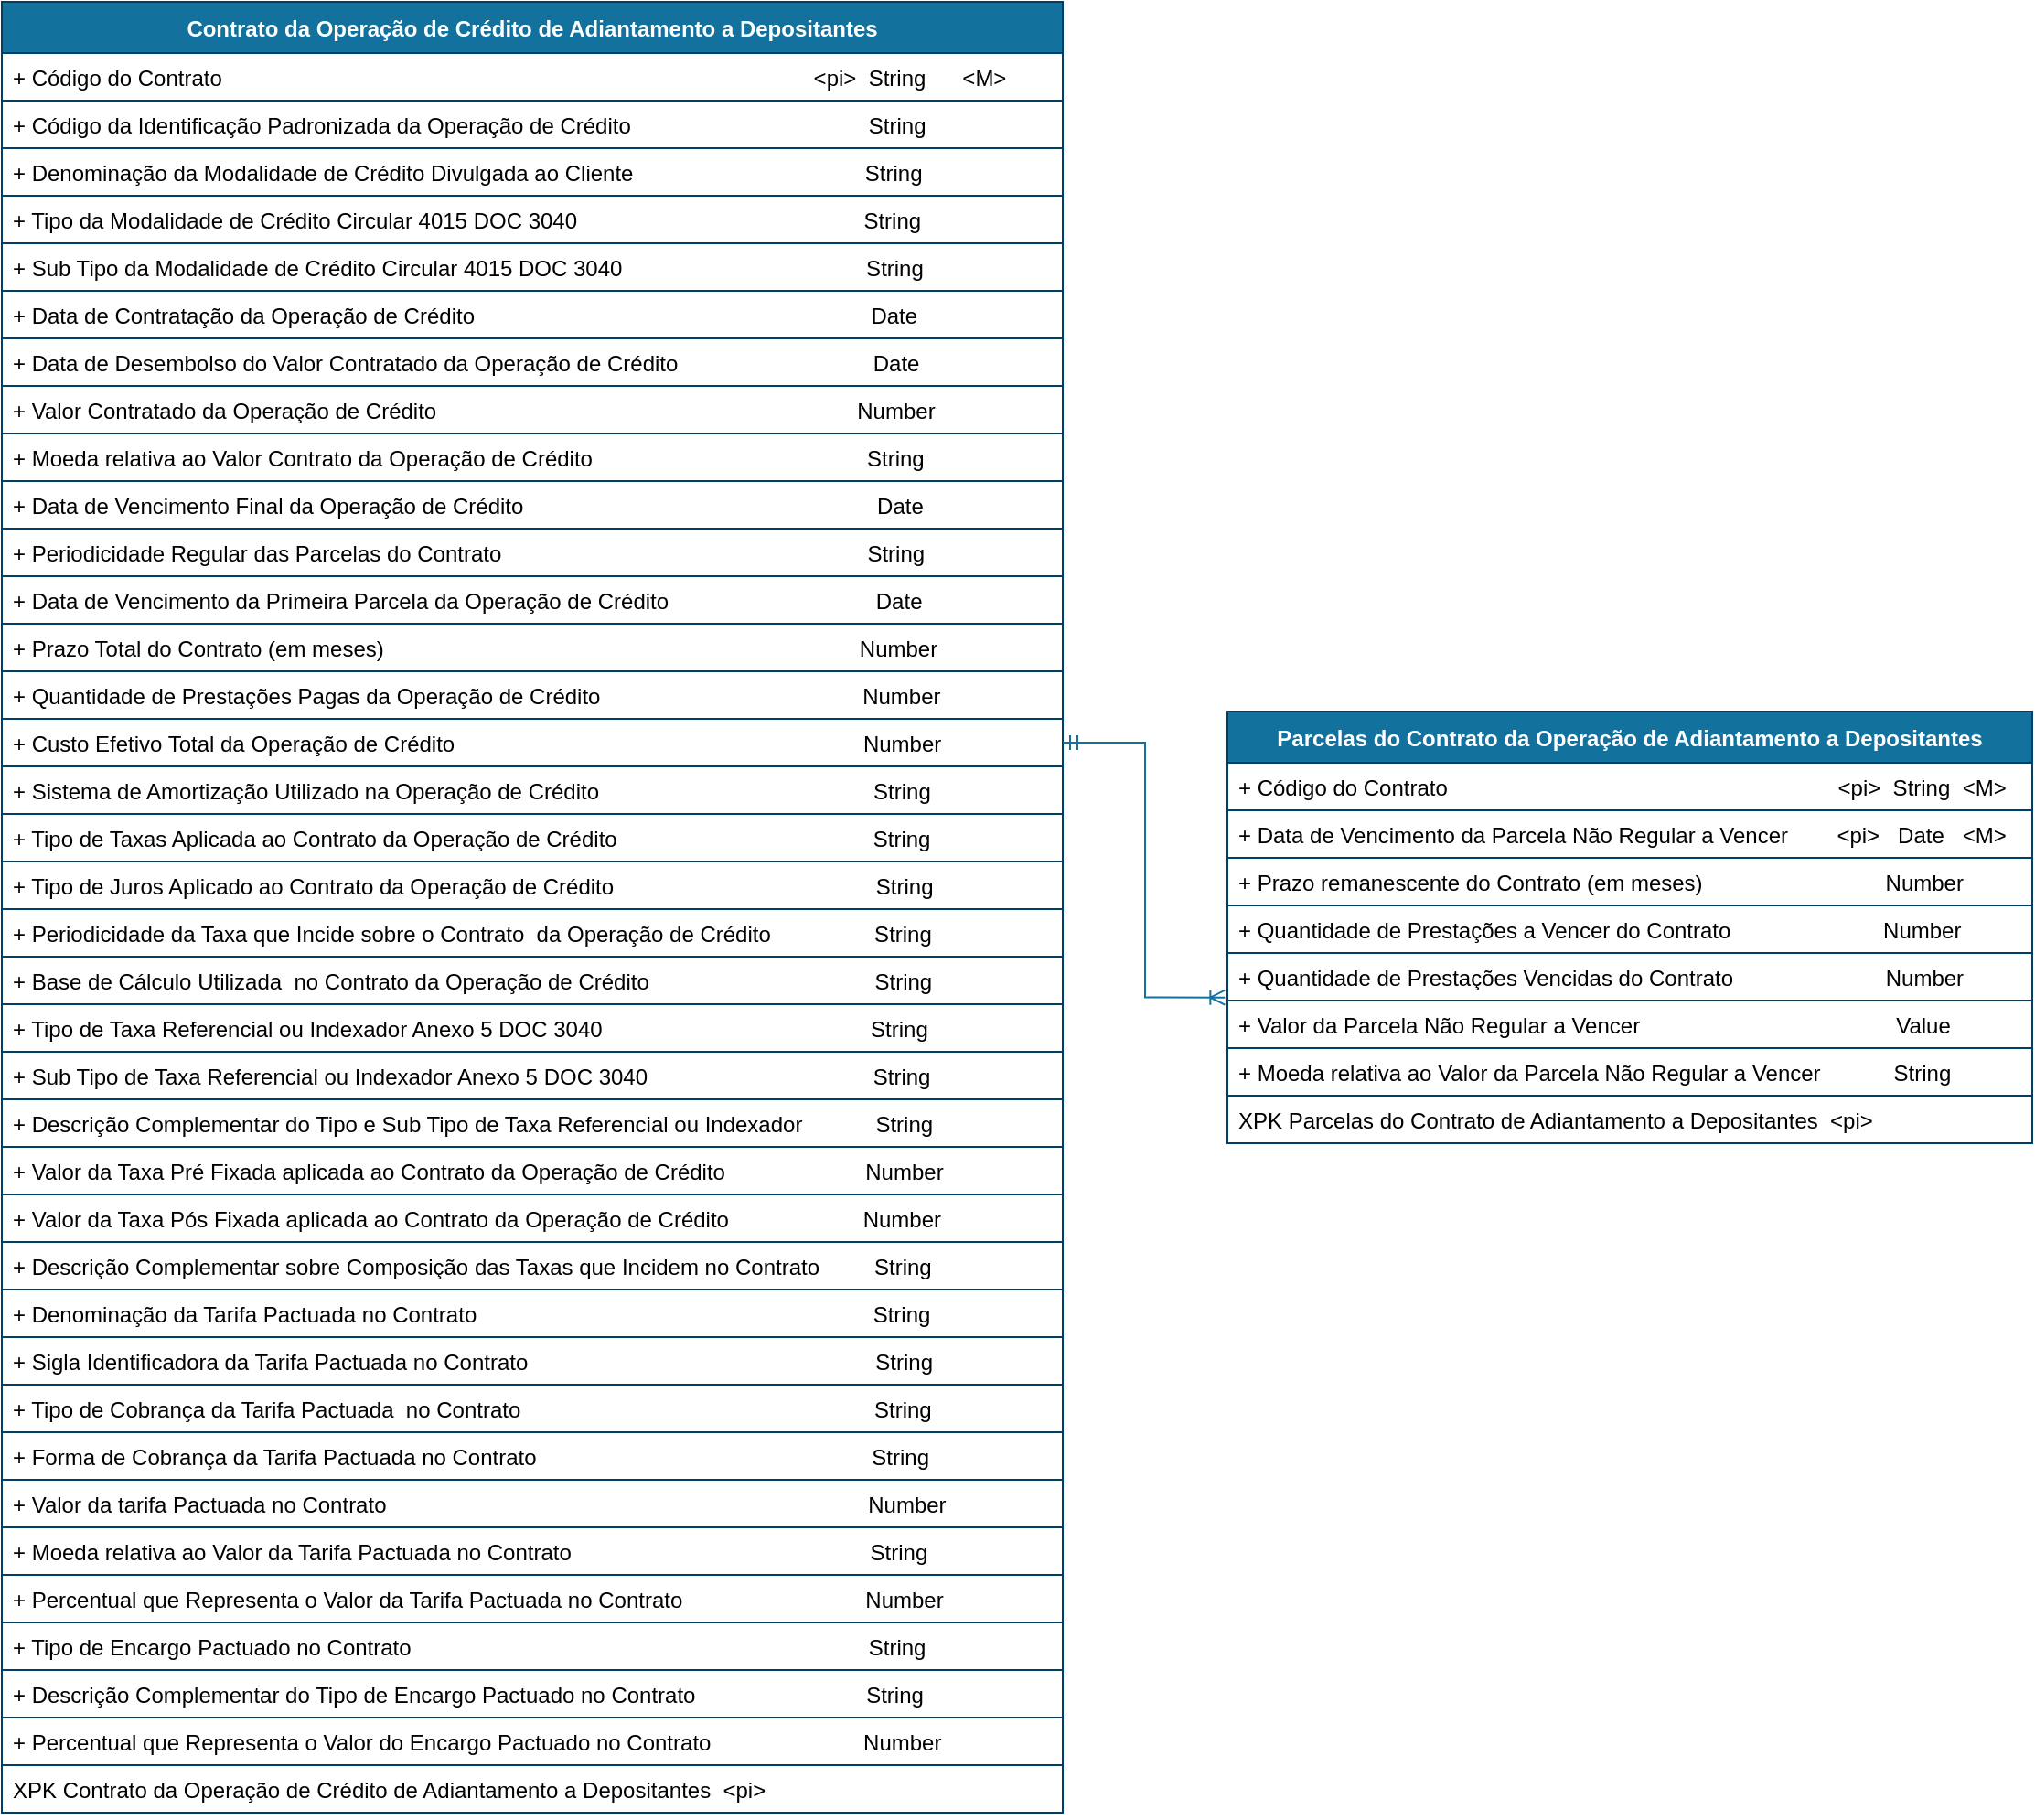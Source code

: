 <mxfile version="14.4.3" type="device"><diagram id="R2lEEEUBdFMjLlhIrx00" name="UnarrangedAccountsOverdraft_Instalments"><mxGraphModel dx="4109" dy="1943" grid="1" gridSize="10" guides="1" tooltips="1" connect="1" arrows="1" fold="1" page="1" pageScale="1" pageWidth="1169" pageHeight="827" math="0" shadow="0" extFonts="Permanent Marker^https://fonts.googleapis.com/css?family=Permanent+Marker"><root><mxCell id="0"/><mxCell id="1" parent="0"/><mxCell id="p0ptRsjB7zbW4Zr5xb5n-2" value="Parcelas do Contrato da Operação de Adiantamento a Depositantes" style="swimlane;fontStyle=1;childLayout=stackLayout;horizontal=1;startSize=28;horizontalStack=0;resizeParent=1;resizeParentMax=0;resizeLast=0;collapsible=1;marginBottom=0;rounded=0;shadow=0;comic=0;sketch=0;align=center;html=0;autosize=1;fillColor=#13719E;strokeColor=#003F66;fontColor=#FFFFFF;" parent="1" vertex="1"><mxGeometry x="-2810" y="-1250" width="440" height="236" as="geometry"/></mxCell><mxCell id="p0ptRsjB7zbW4Zr5xb5n-3" value="+ Código do Contrato                                                                &lt;pi&gt;  String  &lt;M&gt;" style="text;fillColor=none;align=left;verticalAlign=top;spacingLeft=4;spacingRight=4;overflow=hidden;rotatable=0;points=[[0,0.5],[1,0.5]];portConstraint=eastwest;strokeColor=#003F66;" parent="p0ptRsjB7zbW4Zr5xb5n-2" vertex="1"><mxGeometry y="28" width="440" height="26" as="geometry"/></mxCell><mxCell id="p0ptRsjB7zbW4Zr5xb5n-11" value="+ Data de Vencimento da Parcela Não Regular a Vencer        &lt;pi&gt;   Date   &lt;M&gt;" style="text;fillColor=none;align=left;verticalAlign=top;spacingLeft=4;spacingRight=4;overflow=hidden;rotatable=0;points=[[0,0.5],[1,0.5]];portConstraint=eastwest;strokeColor=#003F66;" parent="p0ptRsjB7zbW4Zr5xb5n-2" vertex="1"><mxGeometry y="54" width="440" height="26" as="geometry"/></mxCell><mxCell id="p0ptRsjB7zbW4Zr5xb5n-8" value="+ Prazo remanescente do Contrato (em meses)                              Number  " style="text;fillColor=none;align=left;verticalAlign=top;spacingLeft=4;spacingRight=4;overflow=hidden;rotatable=0;points=[[0,0.5],[1,0.5]];portConstraint=eastwest;strokeColor=#003F66;" parent="p0ptRsjB7zbW4Zr5xb5n-2" vertex="1"><mxGeometry y="80" width="440" height="26" as="geometry"/></mxCell><mxCell id="p0ptRsjB7zbW4Zr5xb5n-9" value="+ Quantidade de Prestações a Vencer do Contrato                         Number" style="text;fillColor=none;align=left;verticalAlign=top;spacingLeft=4;spacingRight=4;overflow=hidden;rotatable=0;points=[[0,0.5],[1,0.5]];portConstraint=eastwest;strokeColor=#003F66;" parent="p0ptRsjB7zbW4Zr5xb5n-2" vertex="1"><mxGeometry y="106" width="440" height="26" as="geometry"/></mxCell><mxCell id="p0ptRsjB7zbW4Zr5xb5n-7" value="+ Quantidade de Prestações Vencidas do Contrato                         Number  " style="text;fillColor=none;align=left;verticalAlign=top;spacingLeft=4;spacingRight=4;overflow=hidden;rotatable=0;points=[[0,0.5],[1,0.5]];portConstraint=eastwest;strokeColor=#003F66;" parent="p0ptRsjB7zbW4Zr5xb5n-2" vertex="1"><mxGeometry y="132" width="440" height="26" as="geometry"/></mxCell><mxCell id="AKTEsfnDCdTXs4y5ryZj-2" value="+ Valor da Parcela Não Regular a Vencer                                          Value" style="text;fillColor=none;align=left;verticalAlign=top;spacingLeft=4;spacingRight=4;overflow=hidden;rotatable=0;points=[[0,0.5],[1,0.5]];portConstraint=eastwest;strokeColor=#003F66;" parent="p0ptRsjB7zbW4Zr5xb5n-2" vertex="1"><mxGeometry y="158" width="440" height="26" as="geometry"/></mxCell><mxCell id="GAR5L56J_9JNQMttzJc2-1" value="+ Moeda relativa ao Valor da Parcela Não Regular a Vencer            String" style="text;fillColor=none;align=left;verticalAlign=top;spacingLeft=4;spacingRight=4;overflow=hidden;rotatable=0;points=[[0,0.5],[1,0.5]];portConstraint=eastwest;strokeColor=#003F66;" parent="p0ptRsjB7zbW4Zr5xb5n-2" vertex="1"><mxGeometry y="184" width="440" height="26" as="geometry"/></mxCell><mxCell id="p0ptRsjB7zbW4Zr5xb5n-10" value="XPK Parcelas do Contrato de Adiantamento a Depositantes  &lt;pi&gt;" style="text;fillColor=none;align=left;verticalAlign=top;spacingLeft=4;spacingRight=4;overflow=hidden;rotatable=0;points=[[0,0.5],[1,0.5]];portConstraint=eastwest;strokeColor=#003F66;" parent="p0ptRsjB7zbW4Zr5xb5n-2" vertex="1"><mxGeometry y="210" width="440" height="26" as="geometry"/></mxCell><mxCell id="iG2wabApp6e3hDHJkUjK-1" value="Contrato da Operação de Crédito de Adiantamento a Depositantes" style="swimlane;fontStyle=1;childLayout=stackLayout;horizontal=1;startSize=28;horizontalStack=0;resizeParent=1;resizeParentMax=0;resizeLast=0;collapsible=1;marginBottom=0;rounded=0;shadow=0;comic=0;sketch=0;align=center;html=0;autosize=1;fillColor=#13719E;strokeColor=#003F66;fontColor=#FFFFFF;" parent="1" vertex="1"><mxGeometry x="-3480" y="-1638" width="580" height="990" as="geometry"/></mxCell><mxCell id="iG2wabApp6e3hDHJkUjK-2" value="+ Código do Contrato                                                                                                 &lt;pi&gt;  String      &lt;M&gt;" style="text;fillColor=none;align=left;verticalAlign=top;spacingLeft=4;spacingRight=4;overflow=hidden;rotatable=0;points=[[0,0.5],[1,0.5]];portConstraint=eastwest;strokeColor=#003F66;" parent="iG2wabApp6e3hDHJkUjK-1" vertex="1"><mxGeometry y="28" width="580" height="26" as="geometry"/></mxCell><mxCell id="iG2wabApp6e3hDHJkUjK-3" value="+ Código da Identificação Padronizada da Operação de Crédito                                       String      " style="text;fillColor=none;align=left;verticalAlign=top;spacingLeft=4;spacingRight=4;overflow=hidden;rotatable=0;points=[[0,0.5],[1,0.5]];portConstraint=eastwest;strokeColor=#003F66;" parent="iG2wabApp6e3hDHJkUjK-1" vertex="1"><mxGeometry y="54" width="580" height="26" as="geometry"/></mxCell><mxCell id="iG2wabApp6e3hDHJkUjK-4" value="+ Denominação da Modalidade de Crédito Divulgada ao Cliente                                      String" style="text;fillColor=none;align=left;verticalAlign=top;spacingLeft=4;spacingRight=4;overflow=hidden;rotatable=0;points=[[0,0.5],[1,0.5]];portConstraint=eastwest;strokeColor=#003F66;" parent="iG2wabApp6e3hDHJkUjK-1" vertex="1"><mxGeometry y="80" width="580" height="26" as="geometry"/></mxCell><mxCell id="iG2wabApp6e3hDHJkUjK-5" value="+ Tipo da Modalidade de Crédito Circular 4015 DOC 3040                                               String" style="text;fillColor=none;align=left;verticalAlign=top;spacingLeft=4;spacingRight=4;overflow=hidden;rotatable=0;points=[[0,0.5],[1,0.5]];portConstraint=eastwest;strokeColor=#003F66;" parent="iG2wabApp6e3hDHJkUjK-1" vertex="1"><mxGeometry y="106" width="580" height="26" as="geometry"/></mxCell><mxCell id="iG2wabApp6e3hDHJkUjK-6" value="+ Sub Tipo da Modalidade de Crédito Circular 4015 DOC 3040                                        String" style="text;fillColor=none;align=left;verticalAlign=top;spacingLeft=4;spacingRight=4;overflow=hidden;rotatable=0;points=[[0,0.5],[1,0.5]];portConstraint=eastwest;strokeColor=#003F66;" parent="iG2wabApp6e3hDHJkUjK-1" vertex="1"><mxGeometry y="132" width="580" height="26" as="geometry"/></mxCell><mxCell id="iG2wabApp6e3hDHJkUjK-7" value="+ Data de Contratação da Operação de Crédito                                                                 Date" style="text;fillColor=none;align=left;verticalAlign=top;spacingLeft=4;spacingRight=4;overflow=hidden;rotatable=0;points=[[0,0.5],[1,0.5]];portConstraint=eastwest;strokeColor=#003F66;" parent="iG2wabApp6e3hDHJkUjK-1" vertex="1"><mxGeometry y="158" width="580" height="26" as="geometry"/></mxCell><mxCell id="iG2wabApp6e3hDHJkUjK-8" value="+ Data de Desembolso do Valor Contratado da Operação de Crédito                                Date" style="text;fillColor=none;align=left;verticalAlign=top;spacingLeft=4;spacingRight=4;overflow=hidden;rotatable=0;points=[[0,0.5],[1,0.5]];portConstraint=eastwest;strokeColor=#003F66;" parent="iG2wabApp6e3hDHJkUjK-1" vertex="1"><mxGeometry y="184" width="580" height="26" as="geometry"/></mxCell><mxCell id="iG2wabApp6e3hDHJkUjK-9" value="+ Valor Contratado da Operação de Crédito                                                                     Number" style="text;fillColor=none;align=left;verticalAlign=top;spacingLeft=4;spacingRight=4;overflow=hidden;rotatable=0;points=[[0,0.5],[1,0.5]];portConstraint=eastwest;strokeColor=#003F66;" parent="iG2wabApp6e3hDHJkUjK-1" vertex="1"><mxGeometry y="210" width="580" height="26" as="geometry"/></mxCell><mxCell id="iG2wabApp6e3hDHJkUjK-10" value="+ Moeda relativa ao Valor Contrato da Operação de Crédito                                             String" style="text;fillColor=none;align=left;verticalAlign=top;spacingLeft=4;spacingRight=4;overflow=hidden;rotatable=0;points=[[0,0.5],[1,0.5]];portConstraint=eastwest;strokeColor=#003F66;" parent="iG2wabApp6e3hDHJkUjK-1" vertex="1"><mxGeometry y="236" width="580" height="26" as="geometry"/></mxCell><mxCell id="iG2wabApp6e3hDHJkUjK-11" value="+ Data de Vencimento Final da Operação de Crédito                                                          Date" style="text;fillColor=none;align=left;verticalAlign=top;spacingLeft=4;spacingRight=4;overflow=hidden;rotatable=0;points=[[0,0.5],[1,0.5]];portConstraint=eastwest;strokeColor=#003F66;" parent="iG2wabApp6e3hDHJkUjK-1" vertex="1"><mxGeometry y="262" width="580" height="26" as="geometry"/></mxCell><mxCell id="iG2wabApp6e3hDHJkUjK-12" value="+ Periodicidade Regular das Parcelas do Contrato                                                            String" style="text;fillColor=none;align=left;verticalAlign=top;spacingLeft=4;spacingRight=4;overflow=hidden;rotatable=0;points=[[0,0.5],[1,0.5]];portConstraint=eastwest;strokeColor=#003F66;" parent="iG2wabApp6e3hDHJkUjK-1" vertex="1"><mxGeometry y="288" width="580" height="26" as="geometry"/></mxCell><mxCell id="iG2wabApp6e3hDHJkUjK-13" value="+ Data de Vencimento da Primeira Parcela da Operação de Crédito                                  Date" style="text;fillColor=none;align=left;verticalAlign=top;spacingLeft=4;spacingRight=4;overflow=hidden;rotatable=0;points=[[0,0.5],[1,0.5]];portConstraint=eastwest;strokeColor=#003F66;" parent="iG2wabApp6e3hDHJkUjK-1" vertex="1"><mxGeometry y="314" width="580" height="26" as="geometry"/></mxCell><mxCell id="iG2wabApp6e3hDHJkUjK-14" value="+ Prazo Total do Contrato (em meses)                                                                              Number  " style="text;fillColor=none;align=left;verticalAlign=top;spacingLeft=4;spacingRight=4;overflow=hidden;rotatable=0;points=[[0,0.5],[1,0.5]];portConstraint=eastwest;strokeColor=#003F66;" parent="iG2wabApp6e3hDHJkUjK-1" vertex="1"><mxGeometry y="340" width="580" height="26" as="geometry"/></mxCell><mxCell id="iG2wabApp6e3hDHJkUjK-15" value="+ Quantidade de Prestações Pagas da Operação de Crédito                                           Number  " style="text;fillColor=none;align=left;verticalAlign=top;spacingLeft=4;spacingRight=4;overflow=hidden;rotatable=0;points=[[0,0.5],[1,0.5]];portConstraint=eastwest;strokeColor=#003F66;" parent="iG2wabApp6e3hDHJkUjK-1" vertex="1"><mxGeometry y="366" width="580" height="26" as="geometry"/></mxCell><mxCell id="iG2wabApp6e3hDHJkUjK-16" value="+ Custo Efetivo Total da Operação de Crédito                                                                   Number" style="text;fillColor=none;align=left;verticalAlign=top;spacingLeft=4;spacingRight=4;overflow=hidden;rotatable=0;points=[[0,0.5],[1,0.5]];portConstraint=eastwest;strokeColor=#003F66;" parent="iG2wabApp6e3hDHJkUjK-1" vertex="1"><mxGeometry y="392" width="580" height="26" as="geometry"/></mxCell><mxCell id="iG2wabApp6e3hDHJkUjK-17" value="+ Sistema de Amortização Utilizado na Operação de Crédito                                             String" style="text;fillColor=none;align=left;verticalAlign=top;spacingLeft=4;spacingRight=4;overflow=hidden;rotatable=0;points=[[0,0.5],[1,0.5]];portConstraint=eastwest;strokeColor=#003F66;" parent="iG2wabApp6e3hDHJkUjK-1" vertex="1"><mxGeometry y="418" width="580" height="26" as="geometry"/></mxCell><mxCell id="iG2wabApp6e3hDHJkUjK-18" value="+ Tipo de Taxas Aplicada ao Contrato da Operação de Crédito                                          String" style="text;fillColor=none;align=left;verticalAlign=top;spacingLeft=4;spacingRight=4;overflow=hidden;rotatable=0;points=[[0,0.5],[1,0.5]];portConstraint=eastwest;strokeColor=#003F66;" parent="iG2wabApp6e3hDHJkUjK-1" vertex="1"><mxGeometry y="444" width="580" height="26" as="geometry"/></mxCell><mxCell id="iG2wabApp6e3hDHJkUjK-19" value="+ Tipo de Juros Aplicado ao Contrato da Operação de Crédito                                           String" style="text;fillColor=none;align=left;verticalAlign=top;spacingLeft=4;spacingRight=4;overflow=hidden;rotatable=0;points=[[0,0.5],[1,0.5]];portConstraint=eastwest;strokeColor=#003F66;" parent="iG2wabApp6e3hDHJkUjK-1" vertex="1"><mxGeometry y="470" width="580" height="26" as="geometry"/></mxCell><mxCell id="iG2wabApp6e3hDHJkUjK-20" value="+ Periodicidade da Taxa que Incide sobre o Contrato  da Operação de Crédito                 String" style="text;fillColor=none;align=left;verticalAlign=top;spacingLeft=4;spacingRight=4;overflow=hidden;rotatable=0;points=[[0,0.5],[1,0.5]];portConstraint=eastwest;strokeColor=#003F66;" parent="iG2wabApp6e3hDHJkUjK-1" vertex="1"><mxGeometry y="496" width="580" height="26" as="geometry"/></mxCell><mxCell id="iG2wabApp6e3hDHJkUjK-21" value="+ Base de Cálculo Utilizada  no Contrato da Operação de Crédito                                     String" style="text;fillColor=none;align=left;verticalAlign=top;spacingLeft=4;spacingRight=4;overflow=hidden;rotatable=0;points=[[0,0.5],[1,0.5]];portConstraint=eastwest;strokeColor=#003F66;" parent="iG2wabApp6e3hDHJkUjK-1" vertex="1"><mxGeometry y="522" width="580" height="26" as="geometry"/></mxCell><mxCell id="iG2wabApp6e3hDHJkUjK-22" value="+ Tipo de Taxa Referencial ou Indexador Anexo 5 DOC 3040                                            String" style="text;fillColor=none;align=left;verticalAlign=top;spacingLeft=4;spacingRight=4;overflow=hidden;rotatable=0;points=[[0,0.5],[1,0.5]];portConstraint=eastwest;strokeColor=#003F66;" parent="iG2wabApp6e3hDHJkUjK-1" vertex="1"><mxGeometry y="548" width="580" height="26" as="geometry"/></mxCell><mxCell id="iG2wabApp6e3hDHJkUjK-23" value="+ Sub Tipo de Taxa Referencial ou Indexador Anexo 5 DOC 3040                                     String" style="text;fillColor=none;align=left;verticalAlign=top;spacingLeft=4;spacingRight=4;overflow=hidden;rotatable=0;points=[[0,0.5],[1,0.5]];portConstraint=eastwest;strokeColor=#003F66;" parent="iG2wabApp6e3hDHJkUjK-1" vertex="1"><mxGeometry y="574" width="580" height="26" as="geometry"/></mxCell><mxCell id="iG2wabApp6e3hDHJkUjK-24" value="+ Descrição Complementar do Tipo e Sub Tipo de Taxa Referencial ou Indexador            String  " style="text;fillColor=none;align=left;verticalAlign=top;spacingLeft=4;spacingRight=4;overflow=hidden;rotatable=0;points=[[0,0.5],[1,0.5]];portConstraint=eastwest;strokeColor=#003F66;" parent="iG2wabApp6e3hDHJkUjK-1" vertex="1"><mxGeometry y="600" width="580" height="26" as="geometry"/></mxCell><mxCell id="iG2wabApp6e3hDHJkUjK-25" value="+ Valor da Taxa Pré Fixada aplicada ao Contrato da Operação de Crédito                       Number" style="text;fillColor=none;align=left;verticalAlign=top;spacingLeft=4;spacingRight=4;overflow=hidden;rotatable=0;points=[[0,0.5],[1,0.5]];portConstraint=eastwest;strokeColor=#003F66;" parent="iG2wabApp6e3hDHJkUjK-1" vertex="1"><mxGeometry y="626" width="580" height="26" as="geometry"/></mxCell><mxCell id="iG2wabApp6e3hDHJkUjK-26" value="+ Valor da Taxa Pós Fixada aplicada ao Contrato da Operação de Crédito                      Number" style="text;fillColor=none;align=left;verticalAlign=top;spacingLeft=4;spacingRight=4;overflow=hidden;rotatable=0;points=[[0,0.5],[1,0.5]];portConstraint=eastwest;strokeColor=#003F66;" parent="iG2wabApp6e3hDHJkUjK-1" vertex="1"><mxGeometry y="652" width="580" height="26" as="geometry"/></mxCell><mxCell id="iG2wabApp6e3hDHJkUjK-27" value="+ Descrição Complementar sobre Composição das Taxas que Incidem no Contrato         String" style="text;fillColor=none;align=left;verticalAlign=top;spacingLeft=4;spacingRight=4;overflow=hidden;rotatable=0;points=[[0,0.5],[1,0.5]];portConstraint=eastwest;strokeColor=#003F66;" parent="iG2wabApp6e3hDHJkUjK-1" vertex="1"><mxGeometry y="678" width="580" height="26" as="geometry"/></mxCell><mxCell id="iG2wabApp6e3hDHJkUjK-28" value="+ Denominação da Tarifa Pactuada no Contrato                                                                 String" style="text;fillColor=none;align=left;verticalAlign=top;spacingLeft=4;spacingRight=4;overflow=hidden;rotatable=0;points=[[0,0.5],[1,0.5]];portConstraint=eastwest;strokeColor=#003F66;" parent="iG2wabApp6e3hDHJkUjK-1" vertex="1"><mxGeometry y="704" width="580" height="26" as="geometry"/></mxCell><mxCell id="iG2wabApp6e3hDHJkUjK-29" value="+ Sigla Identificadora da Tarifa Pactuada no Contrato                                                         String" style="text;fillColor=none;align=left;verticalAlign=top;spacingLeft=4;spacingRight=4;overflow=hidden;rotatable=0;points=[[0,0.5],[1,0.5]];portConstraint=eastwest;strokeColor=#003F66;" parent="iG2wabApp6e3hDHJkUjK-1" vertex="1"><mxGeometry y="730" width="580" height="26" as="geometry"/></mxCell><mxCell id="iG2wabApp6e3hDHJkUjK-30" value="+ Tipo de Cobrança da Tarifa Pactuada  no Contrato                                                          String" style="text;fillColor=none;align=left;verticalAlign=top;spacingLeft=4;spacingRight=4;overflow=hidden;rotatable=0;points=[[0,0.5],[1,0.5]];portConstraint=eastwest;strokeColor=#003F66;" parent="iG2wabApp6e3hDHJkUjK-1" vertex="1"><mxGeometry y="756" width="580" height="26" as="geometry"/></mxCell><mxCell id="iG2wabApp6e3hDHJkUjK-31" value="+ Forma de Cobrança da Tarifa Pactuada no Contrato                                                       String" style="text;fillColor=none;align=left;verticalAlign=top;spacingLeft=4;spacingRight=4;overflow=hidden;rotatable=0;points=[[0,0.5],[1,0.5]];portConstraint=eastwest;strokeColor=#003F66;" parent="iG2wabApp6e3hDHJkUjK-1" vertex="1"><mxGeometry y="782" width="580" height="26" as="geometry"/></mxCell><mxCell id="iG2wabApp6e3hDHJkUjK-32" value="+ Valor da tarifa Pactuada no Contrato                                                                               Number" style="text;fillColor=none;align=left;verticalAlign=top;spacingLeft=4;spacingRight=4;overflow=hidden;rotatable=0;points=[[0,0.5],[1,0.5]];portConstraint=eastwest;strokeColor=#003F66;" parent="iG2wabApp6e3hDHJkUjK-1" vertex="1"><mxGeometry y="808" width="580" height="26" as="geometry"/></mxCell><mxCell id="iG2wabApp6e3hDHJkUjK-33" value="+ Moeda relativa ao Valor da Tarifa Pactuada no Contrato                                                 String" style="text;fillColor=none;align=left;verticalAlign=top;spacingLeft=4;spacingRight=4;overflow=hidden;rotatable=0;points=[[0,0.5],[1,0.5]];portConstraint=eastwest;strokeColor=#003F66;" parent="iG2wabApp6e3hDHJkUjK-1" vertex="1"><mxGeometry y="834" width="580" height="26" as="geometry"/></mxCell><mxCell id="iG2wabApp6e3hDHJkUjK-34" value="+ Percentual que Representa o Valor da Tarifa Pactuada no Contrato                              Number" style="text;fillColor=none;align=left;verticalAlign=top;spacingLeft=4;spacingRight=4;overflow=hidden;rotatable=0;points=[[0,0.5],[1,0.5]];portConstraint=eastwest;strokeColor=#003F66;" parent="iG2wabApp6e3hDHJkUjK-1" vertex="1"><mxGeometry y="860" width="580" height="26" as="geometry"/></mxCell><mxCell id="iG2wabApp6e3hDHJkUjK-35" value="+ Tipo de Encargo Pactuado no Contrato                                                                           String" style="text;fillColor=none;align=left;verticalAlign=top;spacingLeft=4;spacingRight=4;overflow=hidden;rotatable=0;points=[[0,0.5],[1,0.5]];portConstraint=eastwest;strokeColor=#003F66;" parent="iG2wabApp6e3hDHJkUjK-1" vertex="1"><mxGeometry y="886" width="580" height="26" as="geometry"/></mxCell><mxCell id="iG2wabApp6e3hDHJkUjK-36" value="+ Descrição Complementar do Tipo de Encargo Pactuado no Contrato                            String" style="text;fillColor=none;align=left;verticalAlign=top;spacingLeft=4;spacingRight=4;overflow=hidden;rotatable=0;points=[[0,0.5],[1,0.5]];portConstraint=eastwest;strokeColor=#003F66;" parent="iG2wabApp6e3hDHJkUjK-1" vertex="1"><mxGeometry y="912" width="580" height="26" as="geometry"/></mxCell><mxCell id="iG2wabApp6e3hDHJkUjK-37" value="+ Percentual que Representa o Valor do Encargo Pactuado no Contrato                         Number" style="text;fillColor=none;align=left;verticalAlign=top;spacingLeft=4;spacingRight=4;overflow=hidden;rotatable=0;points=[[0,0.5],[1,0.5]];portConstraint=eastwest;strokeColor=#003F66;" parent="iG2wabApp6e3hDHJkUjK-1" vertex="1"><mxGeometry y="938" width="580" height="26" as="geometry"/></mxCell><mxCell id="iG2wabApp6e3hDHJkUjK-39" value="XPK Contrato da Operação de Crédito de Adiantamento a Depositantes  &lt;pi&gt;" style="text;fillColor=none;align=left;verticalAlign=top;spacingLeft=4;spacingRight=4;overflow=hidden;rotatable=0;points=[[0,0.5],[1,0.5]];portConstraint=eastwest;strokeColor=#003F66;" parent="iG2wabApp6e3hDHJkUjK-1" vertex="1"><mxGeometry y="964" width="580" height="26" as="geometry"/></mxCell><mxCell id="iG2wabApp6e3hDHJkUjK-41" style="edgeStyle=orthogonalEdgeStyle;rounded=0;orthogonalLoop=1;jettySize=auto;html=1;exitX=1;exitY=0.5;exitDx=0;exitDy=0;entryX=-0.003;entryY=0.936;entryDx=0;entryDy=0;entryPerimeter=0;endArrow=ERoneToMany;endFill=0;startArrow=ERmandOne;startFill=0;strokeColor=#13719E;" parent="1" source="iG2wabApp6e3hDHJkUjK-16" target="p0ptRsjB7zbW4Zr5xb5n-7" edge="1"><mxGeometry relative="1" as="geometry"/></mxCell></root></mxGraphModel></diagram></mxfile>